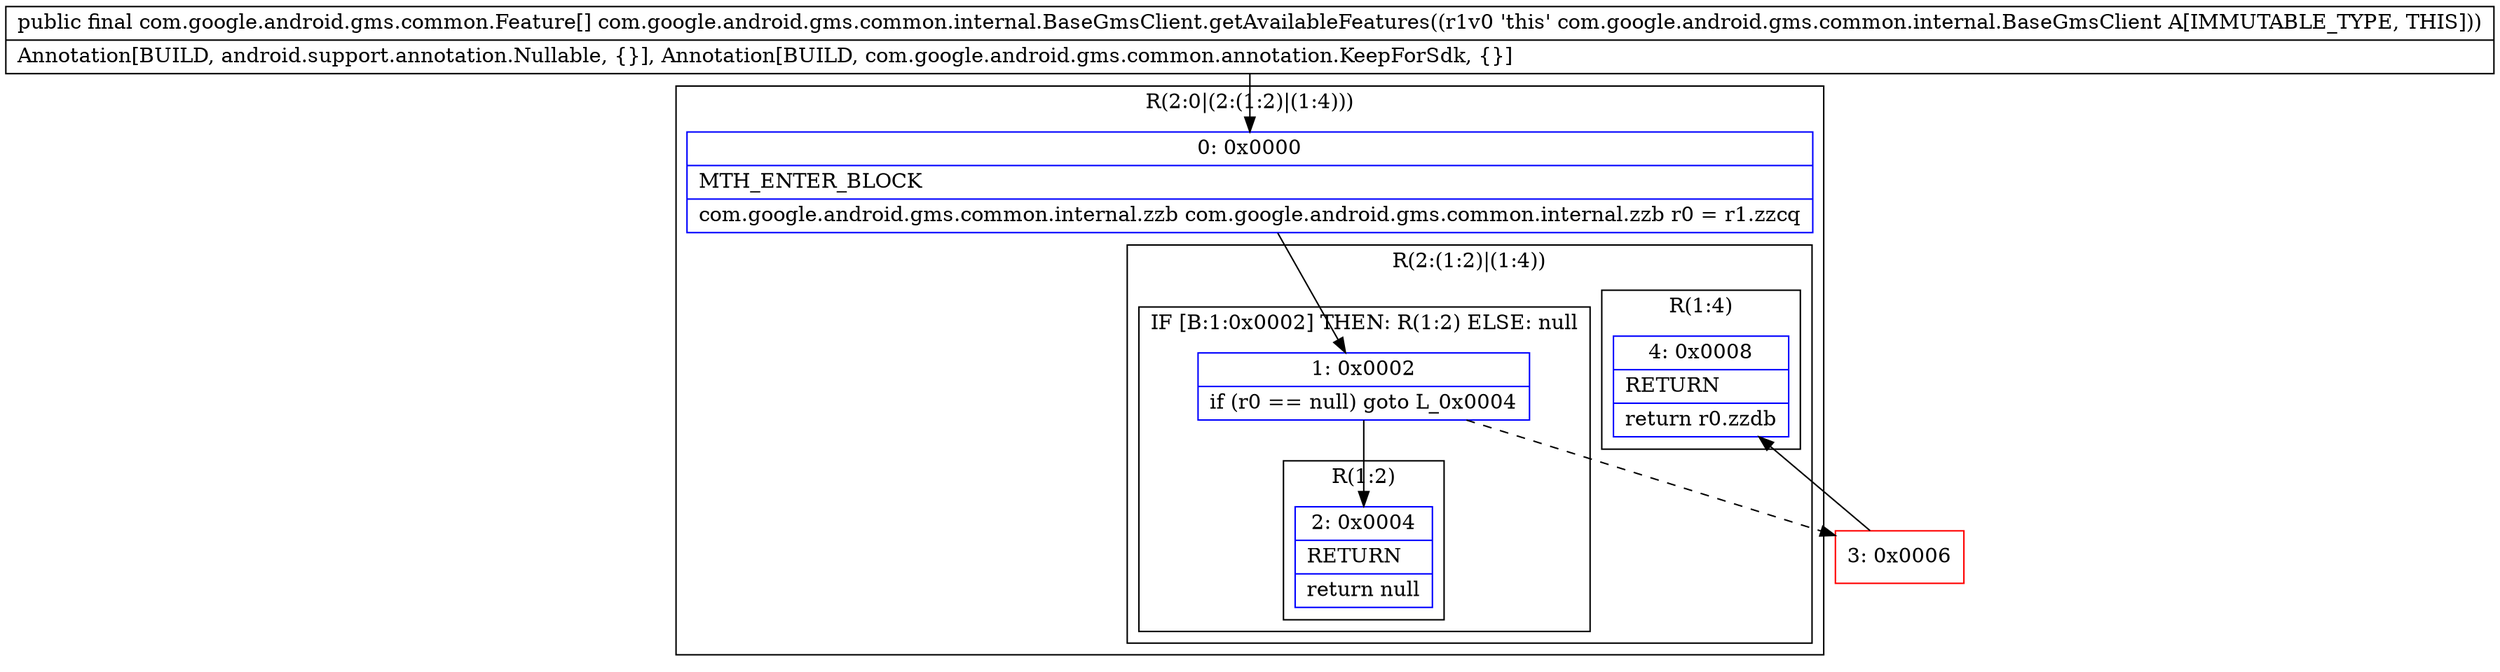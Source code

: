 digraph "CFG forcom.google.android.gms.common.internal.BaseGmsClient.getAvailableFeatures()[Lcom\/google\/android\/gms\/common\/Feature;" {
subgraph cluster_Region_1775992437 {
label = "R(2:0|(2:(1:2)|(1:4)))";
node [shape=record,color=blue];
Node_0 [shape=record,label="{0\:\ 0x0000|MTH_ENTER_BLOCK\l|com.google.android.gms.common.internal.zzb com.google.android.gms.common.internal.zzb r0 = r1.zzcq\l}"];
subgraph cluster_Region_1876552833 {
label = "R(2:(1:2)|(1:4))";
node [shape=record,color=blue];
subgraph cluster_IfRegion_2103950462 {
label = "IF [B:1:0x0002] THEN: R(1:2) ELSE: null";
node [shape=record,color=blue];
Node_1 [shape=record,label="{1\:\ 0x0002|if (r0 == null) goto L_0x0004\l}"];
subgraph cluster_Region_1418725179 {
label = "R(1:2)";
node [shape=record,color=blue];
Node_2 [shape=record,label="{2\:\ 0x0004|RETURN\l|return null\l}"];
}
}
subgraph cluster_Region_1948563680 {
label = "R(1:4)";
node [shape=record,color=blue];
Node_4 [shape=record,label="{4\:\ 0x0008|RETURN\l|return r0.zzdb\l}"];
}
}
}
Node_3 [shape=record,color=red,label="{3\:\ 0x0006}"];
MethodNode[shape=record,label="{public final com.google.android.gms.common.Feature[] com.google.android.gms.common.internal.BaseGmsClient.getAvailableFeatures((r1v0 'this' com.google.android.gms.common.internal.BaseGmsClient A[IMMUTABLE_TYPE, THIS]))  | Annotation[BUILD, android.support.annotation.Nullable, \{\}], Annotation[BUILD, com.google.android.gms.common.annotation.KeepForSdk, \{\}]\l}"];
MethodNode -> Node_0;
Node_0 -> Node_1;
Node_1 -> Node_2;
Node_1 -> Node_3[style=dashed];
Node_3 -> Node_4;
}

